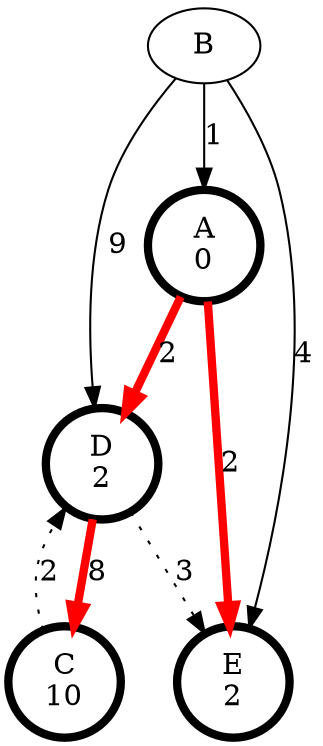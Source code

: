 digraph {
  A [label="A\n0" penwidth=4];
  B;
  C [label="C\n10" penwidth=4];
  D [label="D\n2" penwidth=4];
  E [label="E\n2" penwidth=4];

  A -> E [label=2 penwidth=4 color=red]
  A -> D [label=2 penwidth=4 color=red]
  B -> A [label=1]
  B -> E [label=4]
  B -> D [label=9]
  C -> D [label=2 style=dotted]
  D -> C [label=8 penwidth=4 color=red]
  D -> E [label=3 style=dotted]
}
